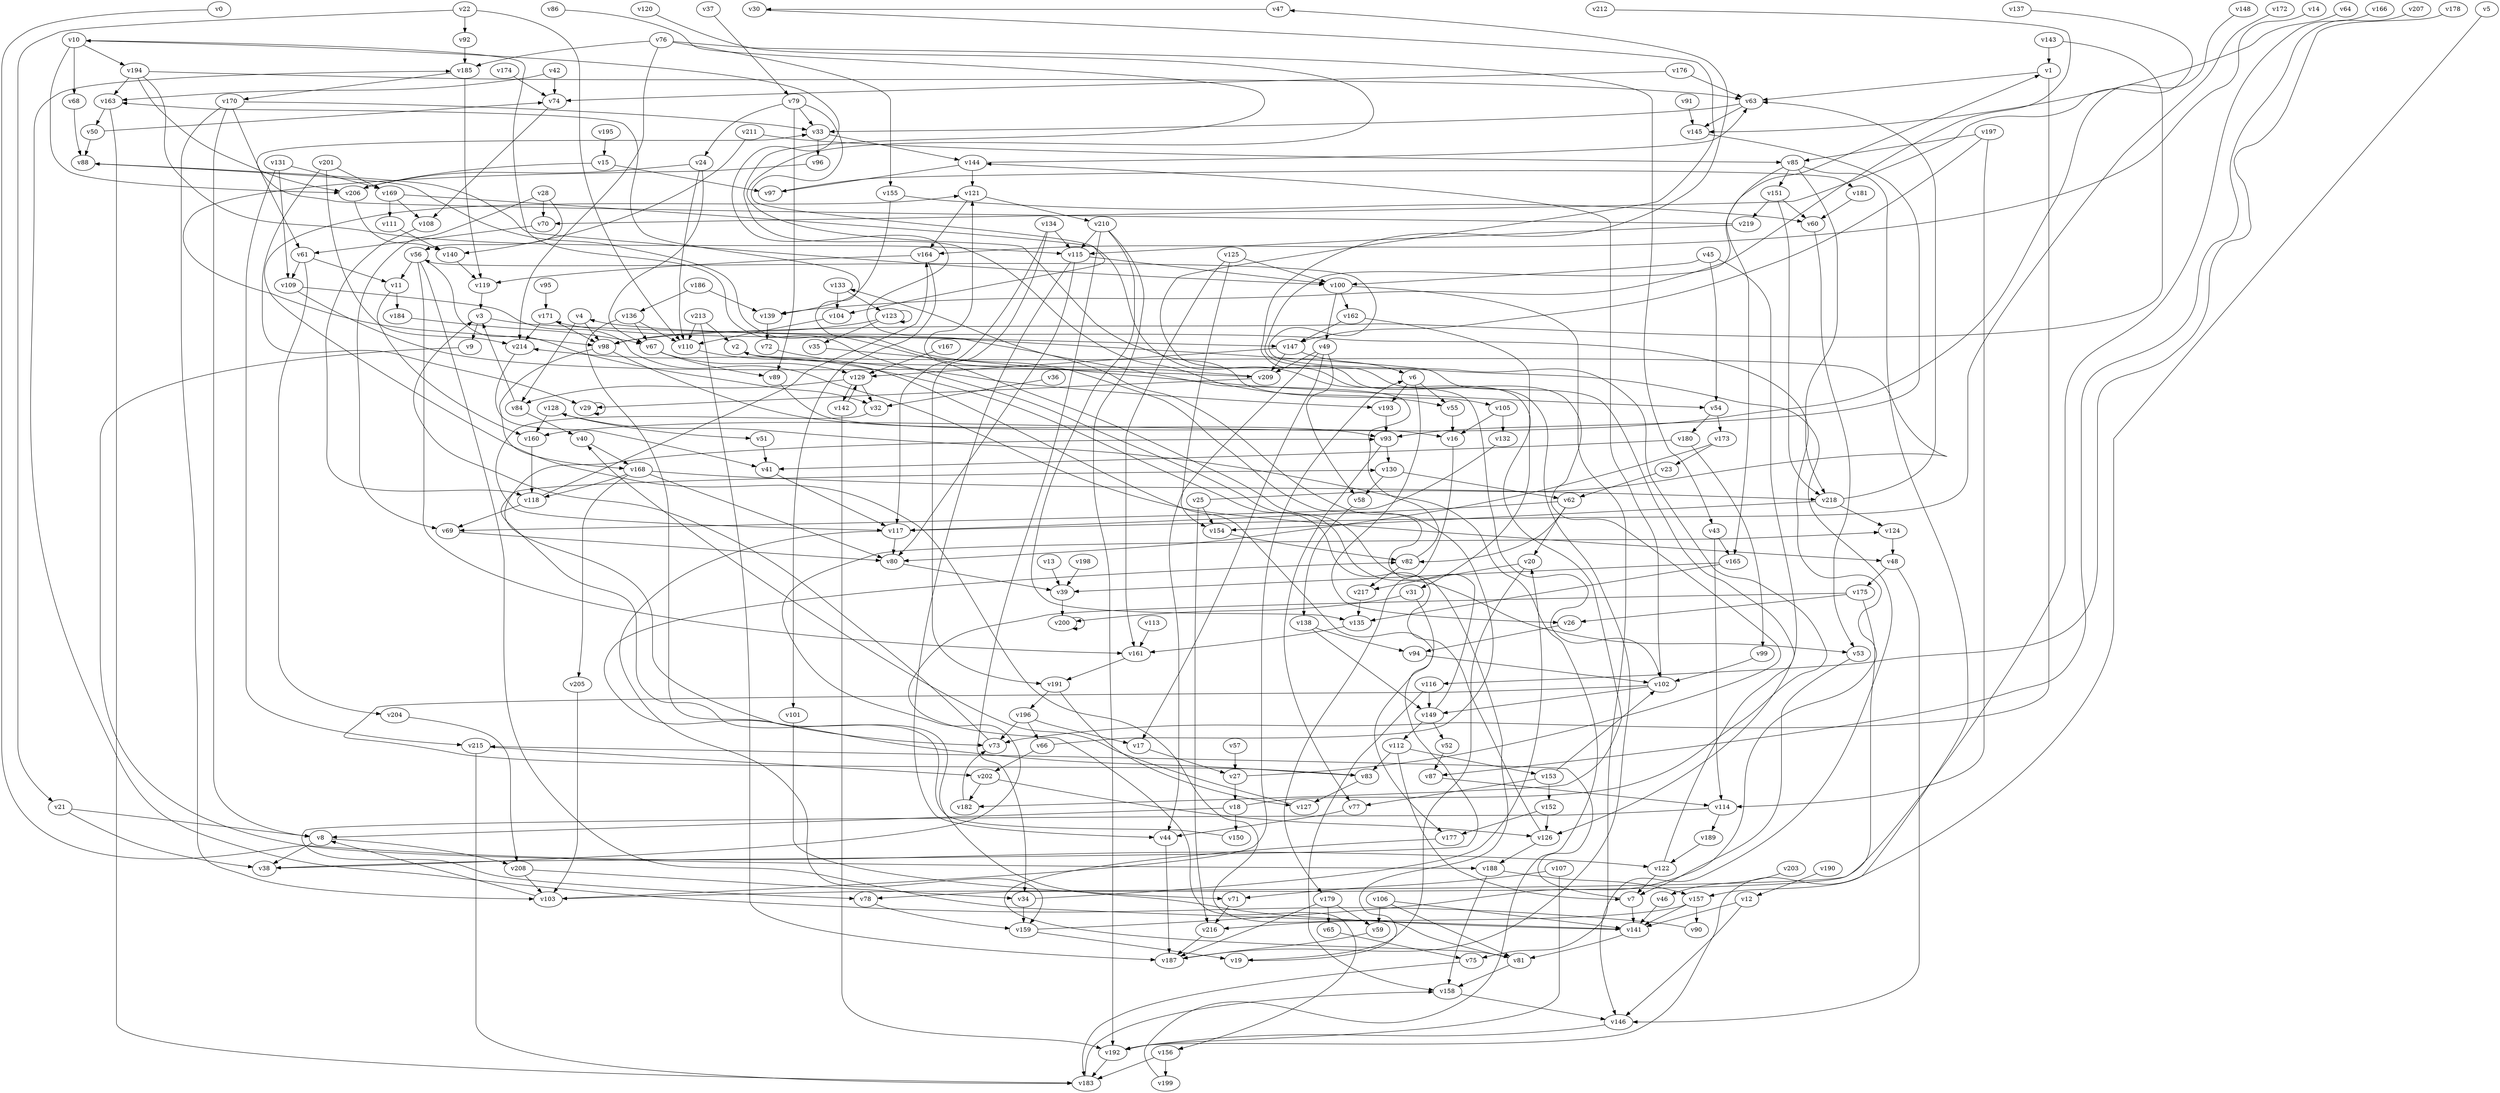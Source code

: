 // Benchmark game 321 - 220 vertices
// time_bound: 62
// targets: v201
digraph G {
    v0 [name="v0", player=0];
    v1 [name="v1", player=0];
    v2 [name="v2", player=0];
    v3 [name="v3", player=0];
    v4 [name="v4", player=1];
    v5 [name="v5", player=0];
    v6 [name="v6", player=0];
    v7 [name="v7", player=1];
    v8 [name="v8", player=1];
    v9 [name="v9", player=0];
    v10 [name="v10", player=1];
    v11 [name="v11", player=1];
    v12 [name="v12", player=0];
    v13 [name="v13", player=0];
    v14 [name="v14", player=0];
    v15 [name="v15", player=1];
    v16 [name="v16", player=0];
    v17 [name="v17", player=0];
    v18 [name="v18", player=0];
    v19 [name="v19", player=1];
    v20 [name="v20", player=1];
    v21 [name="v21", player=0];
    v22 [name="v22", player=0];
    v23 [name="v23", player=1];
    v24 [name="v24", player=1];
    v25 [name="v25", player=0];
    v26 [name="v26", player=0];
    v27 [name="v27", player=1];
    v28 [name="v28", player=1];
    v29 [name="v29", player=1];
    v30 [name="v30", player=1];
    v31 [name="v31", player=0];
    v32 [name="v32", player=0];
    v33 [name="v33", player=0];
    v34 [name="v34", player=1];
    v35 [name="v35", player=1];
    v36 [name="v36", player=1];
    v37 [name="v37", player=0];
    v38 [name="v38", player=0];
    v39 [name="v39", player=1];
    v40 [name="v40", player=0];
    v41 [name="v41", player=1];
    v42 [name="v42", player=1];
    v43 [name="v43", player=0];
    v44 [name="v44", player=1];
    v45 [name="v45", player=0];
    v46 [name="v46", player=1];
    v47 [name="v47", player=0];
    v48 [name="v48", player=0];
    v49 [name="v49", player=1];
    v50 [name="v50", player=0];
    v51 [name="v51", player=1];
    v52 [name="v52", player=1];
    v53 [name="v53", player=0];
    v54 [name="v54", player=1];
    v55 [name="v55", player=0];
    v56 [name="v56", player=1];
    v57 [name="v57", player=1];
    v58 [name="v58", player=0];
    v59 [name="v59", player=1];
    v60 [name="v60", player=1];
    v61 [name="v61", player=0];
    v62 [name="v62", player=1];
    v63 [name="v63", player=1];
    v64 [name="v64", player=1];
    v65 [name="v65", player=0];
    v66 [name="v66", player=0];
    v67 [name="v67", player=0];
    v68 [name="v68", player=0];
    v69 [name="v69", player=1];
    v70 [name="v70", player=1];
    v71 [name="v71", player=0];
    v72 [name="v72", player=0];
    v73 [name="v73", player=0];
    v74 [name="v74", player=0];
    v75 [name="v75", player=1];
    v76 [name="v76", player=0];
    v77 [name="v77", player=1];
    v78 [name="v78", player=0];
    v79 [name="v79", player=1];
    v80 [name="v80", player=0];
    v81 [name="v81", player=0];
    v82 [name="v82", player=0];
    v83 [name="v83", player=0];
    v84 [name="v84", player=0];
    v85 [name="v85", player=1];
    v86 [name="v86", player=0];
    v87 [name="v87", player=1];
    v88 [name="v88", player=1];
    v89 [name="v89", player=1];
    v90 [name="v90", player=0];
    v91 [name="v91", player=1];
    v92 [name="v92", player=1];
    v93 [name="v93", player=0];
    v94 [name="v94", player=1];
    v95 [name="v95", player=1];
    v96 [name="v96", player=0];
    v97 [name="v97", player=1];
    v98 [name="v98", player=1];
    v99 [name="v99", player=1];
    v100 [name="v100", player=0];
    v101 [name="v101", player=1];
    v102 [name="v102", player=0];
    v103 [name="v103", player=0];
    v104 [name="v104", player=0];
    v105 [name="v105", player=0];
    v106 [name="v106", player=0];
    v107 [name="v107", player=0];
    v108 [name="v108", player=0];
    v109 [name="v109", player=1];
    v110 [name="v110", player=1];
    v111 [name="v111", player=1];
    v112 [name="v112", player=1];
    v113 [name="v113", player=0];
    v114 [name="v114", player=1];
    v115 [name="v115", player=0];
    v116 [name="v116", player=1];
    v117 [name="v117", player=1];
    v118 [name="v118", player=0];
    v119 [name="v119", player=0];
    v120 [name="v120", player=0];
    v121 [name="v121", player=1];
    v122 [name="v122", player=0];
    v123 [name="v123", player=1];
    v124 [name="v124", player=0];
    v125 [name="v125", player=1];
    v126 [name="v126", player=1];
    v127 [name="v127", player=1];
    v128 [name="v128", player=1];
    v129 [name="v129", player=0];
    v130 [name="v130", player=0];
    v131 [name="v131", player=0];
    v132 [name="v132", player=1];
    v133 [name="v133", player=0];
    v134 [name="v134", player=0];
    v135 [name="v135", player=0];
    v136 [name="v136", player=0];
    v137 [name="v137", player=1];
    v138 [name="v138", player=1];
    v139 [name="v139", player=1];
    v140 [name="v140", player=0];
    v141 [name="v141", player=0];
    v142 [name="v142", player=1];
    v143 [name="v143", player=0];
    v144 [name="v144", player=1];
    v145 [name="v145", player=0];
    v146 [name="v146", player=1];
    v147 [name="v147", player=1];
    v148 [name="v148", player=0];
    v149 [name="v149", player=1];
    v150 [name="v150", player=1];
    v151 [name="v151", player=0];
    v152 [name="v152", player=0];
    v153 [name="v153", player=0];
    v154 [name="v154", player=0];
    v155 [name="v155", player=1];
    v156 [name="v156", player=0];
    v157 [name="v157", player=1];
    v158 [name="v158", player=0];
    v159 [name="v159", player=0];
    v160 [name="v160", player=0];
    v161 [name="v161", player=0];
    v162 [name="v162", player=0];
    v163 [name="v163", player=0];
    v164 [name="v164", player=0];
    v165 [name="v165", player=0];
    v166 [name="v166", player=1];
    v167 [name="v167", player=0];
    v168 [name="v168", player=0];
    v169 [name="v169", player=0];
    v170 [name="v170", player=0];
    v171 [name="v171", player=1];
    v172 [name="v172", player=1];
    v173 [name="v173", player=0];
    v174 [name="v174", player=0];
    v175 [name="v175", player=0];
    v176 [name="v176", player=1];
    v177 [name="v177", player=0];
    v178 [name="v178", player=0];
    v179 [name="v179", player=1];
    v180 [name="v180", player=0];
    v181 [name="v181", player=0];
    v182 [name="v182", player=1];
    v183 [name="v183", player=1];
    v184 [name="v184", player=1];
    v185 [name="v185", player=1];
    v186 [name="v186", player=0];
    v187 [name="v187", player=1];
    v188 [name="v188", player=1];
    v189 [name="v189", player=0];
    v190 [name="v190", player=1];
    v191 [name="v191", player=0];
    v192 [name="v192", player=0];
    v193 [name="v193", player=1];
    v194 [name="v194", player=0];
    v195 [name="v195", player=1];
    v196 [name="v196", player=0];
    v197 [name="v197", player=1];
    v198 [name="v198", player=0];
    v199 [name="v199", player=0];
    v200 [name="v200", player=0];
    v201 [name="v201", player=0, target=1];
    v202 [name="v202", player=1];
    v203 [name="v203", player=0];
    v204 [name="v204", player=1];
    v205 [name="v205", player=0];
    v206 [name="v206", player=1];
    v207 [name="v207", player=1];
    v208 [name="v208", player=1];
    v209 [name="v209", player=0];
    v210 [name="v210", player=1];
    v211 [name="v211", player=1];
    v212 [name="v212", player=1];
    v213 [name="v213", player=0];
    v214 [name="v214", player=0];
    v215 [name="v215", player=0];
    v216 [name="v216", player=1];
    v217 [name="v217", player=1];
    v218 [name="v218", player=0];
    v219 [name="v219", player=1];

    v0 -> v122 [constraint="t mod 4 == 3"];
    v1 -> v73;
    v2 -> v146 [constraint="t mod 5 == 4"];
    v3 -> v147;
    v4 -> v84;
    v5 -> v192 [constraint="t < 12"];
    v6 -> v26;
    v7 -> v215 [constraint="t >= 5"];
    v8 -> v208;
    v9 -> v188 [constraint="t >= 4"];
    v10 -> v53 [constraint="t mod 5 == 2"];
    v11 -> v160;
    v12 -> v141;
    v13 -> v39;
    v14 -> v164 [constraint="t >= 3"];
    v15 -> v97;
    v16 -> v179;
    v17 -> v27;
    v18 -> v56 [constraint="t < 8"];
    v19 -> v88 [constraint="t >= 5"];
    v20 -> v217;
    v21 -> v8;
    v22 -> v21;
    v23 -> v62;
    v24 -> v206;
    v25 -> v2 [constraint="t mod 4 == 3"];
    v26 -> v94;
    v27 -> v1 [constraint="t >= 1"];
    v28 -> v70;
    v29 -> v29 [constraint="t < 7"];
    v30 -> v182 [constraint="t >= 4"];
    v31 -> v200 [constraint="t < 12"];
    v32 -> v117 [constraint="t < 9"];
    v33 -> v144;
    v34 -> v159;
    v35 -> v54 [constraint="t mod 2 == 0"];
    v36 -> v32;
    v37 -> v79 [constraint="t < 10"];
    v38 -> v124 [constraint="t < 11"];
    v39 -> v200;
    v40 -> v168;
    v41 -> v117;
    v42 -> v163 [constraint="t >= 4"];
    v43 -> v114;
    v44 -> v187;
    v45 -> v100;
    v46 -> v141;
    v47 -> v30 [constraint="t >= 2"];
    v48 -> v175;
    v49 -> v17;
    v50 -> v74 [constraint="t < 10"];
    v51 -> v41;
    v52 -> v87;
    v53 -> v7;
    v54 -> v180;
    v55 -> v16;
    v56 -> v32;
    v57 -> v27;
    v58 -> v138;
    v59 -> v187 [constraint="t >= 4"];
    v60 -> v53;
    v61 -> v11;
    v62 -> v82;
    v63 -> v145;
    v64 -> v145 [constraint="t < 6"];
    v65 -> v75;
    v66 -> v10 [constraint="t < 14"];
    v67 -> v89;
    v68 -> v88;
    v69 -> v80;
    v70 -> v61;
    v71 -> v216;
    v72 -> v193 [constraint="t mod 4 == 1"];
    v73 -> v3 [constraint="t mod 4 == 1"];
    v74 -> v108;
    v75 -> v183 [constraint="t >= 5"];
    v76 -> v214;
    v77 -> v44;
    v78 -> v159;
    v79 -> v104 [constraint="t >= 1"];
    v80 -> v39;
    v81 -> v121 [constraint="t mod 4 == 0"];
    v82 -> v133 [constraint="t < 6"];
    v83 -> v82 [constraint="t < 6"];
    v84 -> v40;
    v85 -> v218;
    v86 -> v55 [constraint="t >= 4"];
    v87 -> v114;
    v88 -> v100 [constraint="t < 11"];
    v89 -> v16;
    v90 -> v185 [constraint="t >= 4"];
    v91 -> v145;
    v92 -> v185;
    v93 -> v130;
    v94 -> v102;
    v95 -> v171;
    v96 -> v98 [constraint="t >= 4"];
    v97 -> v181 [constraint="t mod 2 == 1"];
    v98 -> v168 [constraint="t >= 4"];
    v99 -> v102;
    v100 -> v49;
    v101 -> v71;
    v102 -> v83 [constraint="t >= 4"];
    v103 -> v8;
    v104 -> v110;
    v105 -> v16;
    v106 -> v81;
    v107 -> v192;
    v108 -> v118;
    v109 -> v48 [constraint="t < 6"];
    v110 -> v38 [constraint="t >= 3"];
    v111 -> v140;
    v112 -> v83;
    v113 -> v161;
    v114 -> v78 [constraint="t < 6"];
    v115 -> v44;
    v116 -> v149;
    v117 -> v159 [constraint="t mod 2 == 1"];
    v118 -> v164;
    v119 -> v3;
    v120 -> v105 [constraint="t >= 4"];
    v121 -> v210;
    v122 -> v171 [constraint="t mod 3 == 2"];
    v123 -> v98;
    v124 -> v48;
    v125 -> v154;
    v126 -> v214 [constraint="t < 7"];
    v127 -> v40 [constraint="t < 15"];
    v128 -> v51;
    v129 -> v84;
    v130 -> v62;
    v131 -> v109;
    v132 -> v69 [constraint="t mod 3 == 1"];
    v133 -> v123;
    v134 -> v117;
    v135 -> v161;
    v136 -> v110;
    v137 -> v70 [constraint="t >= 1"];
    v138 -> v94;
    v139 -> v72;
    v140 -> v119;
    v141 -> v93 [constraint="t < 9"];
    v142 -> v129;
    v143 -> v1;
    v144 -> v63;
    v145 -> v93;
    v146 -> v192;
    v147 -> v6;
    v148 -> v160 [constraint="t < 14"];
    v149 -> v163 [constraint="t >= 5"];
    v150 -> v130 [constraint="t mod 2 == 0"];
    v151 -> v60;
    v152 -> v177;
    v153 -> v77;
    v154 -> v82;
    v155 -> v139;
    v156 -> v199;
    v157 -> v90;
    v158 -> v146;
    v159 -> v4 [constraint="t >= 2"];
    v160 -> v118;
    v161 -> v191;
    v162 -> v31;
    v163 -> v183;
    v164 -> v119;
    v165 -> v39;
    v166 -> v78 [constraint="t < 6"];
    v167 -> v129;
    v168 -> v118;
    v169 -> v102 [constraint="t < 13"];
    v170 -> v61;
    v171 -> v98;
    v172 -> v117 [constraint="t mod 3 == 0"];
    v173 -> v80 [constraint="t >= 2"];
    v174 -> v74;
    v175 -> v156 [constraint="t >= 1"];
    v176 -> v63;
    v177 -> v81 [constraint="t < 12"];
    v178 -> v116 [constraint="t < 9"];
    v179 -> v59;
    v180 -> v99;
    v181 -> v60;
    v182 -> v73 [constraint="t mod 4 == 1"];
    v183 -> v158;
    v184 -> v67;
    v185 -> v170;
    v186 -> v136;
    v187 -> v47 [constraint="t mod 3 == 2"];
    v188 -> v157;
    v189 -> v122;
    v190 -> v12;
    v191 -> v196;
    v192 -> v183;
    v193 -> v93;
    v194 -> v63;
    v195 -> v15;
    v196 -> v73;
    v197 -> v85;
    v198 -> v39;
    v199 -> v128 [constraint="t >= 1"];
    v200 -> v200;
    v201 -> v169;
    v202 -> v126;
    v203 -> v46;
    v204 -> v208;
    v205 -> v103;
    v206 -> v140;
    v207 -> v87 [constraint="t < 14"];
    v208 -> v103;
    v209 -> v121;
    v210 -> v192;
    v211 -> v85;
    v212 -> v139 [constraint="t >= 2"];
    v213 -> v187;
    v214 -> v41;
    v215 -> v202;
    v216 -> v187;
    v217 -> v135;
    v218 -> v124;
    v219 -> v33 [constraint="t >= 1"];
    v45 -> v126;
    v18 -> v8;
    v153 -> v102;
    v56 -> v11;
    v208 -> v34;
    v106 -> v141;
    v62 -> v20;
    v12 -> v146;
    v171 -> v214;
    v215 -> v183;
    v210 -> v34;
    v112 -> v7;
    v162 -> v147;
    v175 -> v26;
    v34 -> v20;
    v81 -> v158;
    v186 -> v139;
    v49 -> v58;
    v20 -> v19;
    v134 -> v191;
    v156 -> v183;
    v98 -> v93;
    v28 -> v56;
    v45 -> v54;
    v219 -> v115;
    v129 -> v142;
    v196 -> v17;
    v128 -> v160;
    v115 -> v80;
    v163 -> v50;
    v85 -> v157;
    v105 -> v132;
    v149 -> v52;
    v144 -> v121;
    v42 -> v74;
    v100 -> v75;
    v43 -> v165;
    v25 -> v216;
    v85 -> v151;
    v168 -> v80;
    v185 -> v119;
    v136 -> v67;
    v218 -> v154;
    v126 -> v188;
    v142 -> v192;
    v201 -> v29;
    v122 -> v7;
    v79 -> v89;
    v131 -> v169;
    v168 -> v218;
    v109 -> v209;
    v56 -> v141;
    v130 -> v58;
    v10 -> v206;
    v28 -> v69;
    v79 -> v33;
    v175 -> v103;
    v159 -> v19;
    v10 -> v68;
    v1 -> v63;
    v62 -> v117;
    v168 -> v205;
    v107 -> v71;
    v165 -> v135;
    v180 -> v41;
    v201 -> v214;
    v118 -> v69;
    v153 -> v152;
    v21 -> v38;
    v191 -> v127;
    v11 -> v184;
    v6 -> v55;
    v125 -> v100;
    v106 -> v59;
    v151 -> v219;
    v194 -> v163;
    v76 -> v43;
    v48 -> v146;
    v15 -> v206;
    v143 -> v98;
    v117 -> v80;
    v85 -> v165;
    v125 -> v161;
    v197 -> v114;
    v176 -> v74;
    v33 -> v96;
    v147 -> v209;
    v116 -> v158;
    v170 -> v103;
    v24 -> v110;
    v31 -> v177;
    v103 -> v6;
    v188 -> v158;
    v76 -> v185;
    v155 -> v60;
    v138 -> v149;
    v56 -> v161;
    v151 -> v218;
    v196 -> v66;
    v22 -> v92;
    v121 -> v164;
    v134 -> v115;
    v63 -> v33;
    v27 -> v18;
    v3 -> v9;
    v141 -> v81;
    v147 -> v129;
    v157 -> v216;
    v213 -> v2;
    v83 -> v127;
    v67 -> v129;
    v82 -> v217;
    v93 -> v77;
    v24 -> v67;
    v100 -> v162;
    v61 -> v204;
    v169 -> v111;
    v114 -> v189;
    v169 -> v108;
    v54 -> v173;
    v164 -> v101;
    v6 -> v193;
    v25 -> v154;
    v115 -> v100;
    v149 -> v112;
    v49 -> v209;
    v7 -> v141;
    v194 -> v206;
    v136 -> v73;
    v112 -> v153;
    v157 -> v141;
    v79 -> v24;
    v4 -> v98;
    v218 -> v63;
    v144 -> v97;
    v49 -> v44;
    v61 -> v109;
    v210 -> v115;
    v76 -> v155;
    v197 -> v147;
    v194 -> v115;
    v209 -> v29;
    v102 -> v144;
    v123 -> v35;
    v131 -> v215;
    v123 -> v123;
    v18 -> v150;
    v10 -> v194;
    v170 -> v8;
    v152 -> v126;
    v102 -> v149;
    v202 -> v182;
    v8 -> v38;
    v129 -> v32;
    v22 -> v110;
    v179 -> v65;
    v179 -> v187;
    v133 -> v104;
    v170 -> v33;
    v84 -> v3;
    v210 -> v135;
    v213 -> v110;
    v50 -> v88;
    v66 -> v202;
    v173 -> v23;
    v211 -> v140;
}
